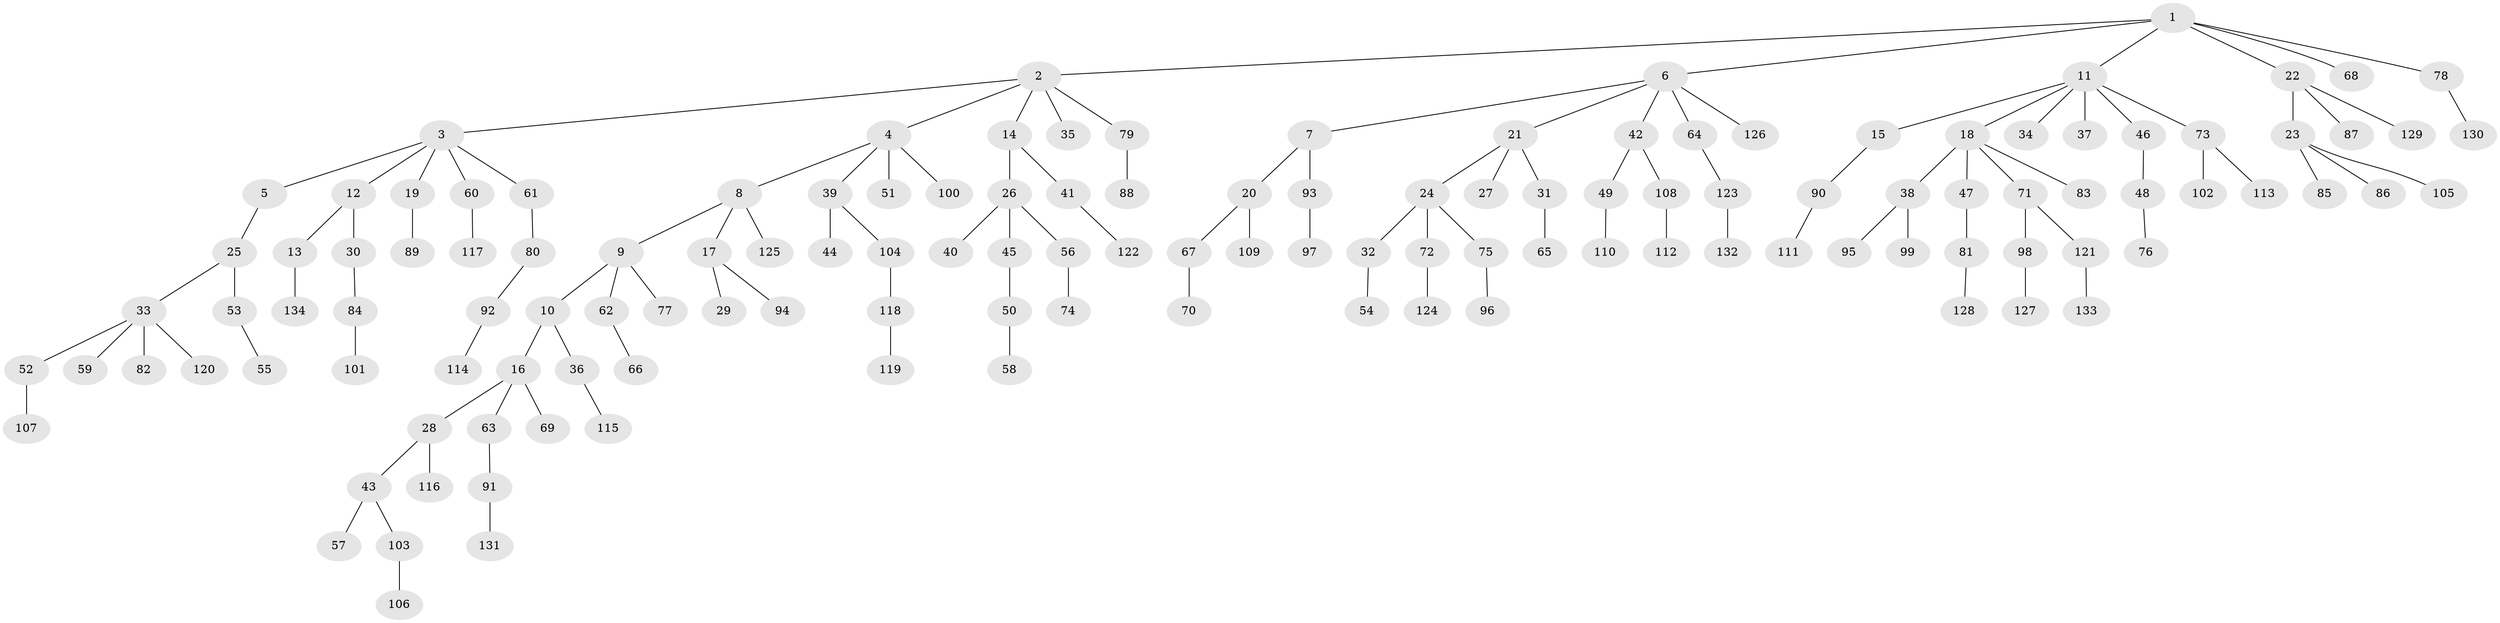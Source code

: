 // coarse degree distribution, {5: 0.043010752688172046, 6: 0.021505376344086023, 4: 0.043010752688172046, 3: 0.12903225806451613, 7: 0.010752688172043012, 1: 0.5053763440860215, 2: 0.24731182795698925}
// Generated by graph-tools (version 1.1) at 2025/52/02/27/25 19:52:13]
// undirected, 134 vertices, 133 edges
graph export_dot {
graph [start="1"]
  node [color=gray90,style=filled];
  1;
  2;
  3;
  4;
  5;
  6;
  7;
  8;
  9;
  10;
  11;
  12;
  13;
  14;
  15;
  16;
  17;
  18;
  19;
  20;
  21;
  22;
  23;
  24;
  25;
  26;
  27;
  28;
  29;
  30;
  31;
  32;
  33;
  34;
  35;
  36;
  37;
  38;
  39;
  40;
  41;
  42;
  43;
  44;
  45;
  46;
  47;
  48;
  49;
  50;
  51;
  52;
  53;
  54;
  55;
  56;
  57;
  58;
  59;
  60;
  61;
  62;
  63;
  64;
  65;
  66;
  67;
  68;
  69;
  70;
  71;
  72;
  73;
  74;
  75;
  76;
  77;
  78;
  79;
  80;
  81;
  82;
  83;
  84;
  85;
  86;
  87;
  88;
  89;
  90;
  91;
  92;
  93;
  94;
  95;
  96;
  97;
  98;
  99;
  100;
  101;
  102;
  103;
  104;
  105;
  106;
  107;
  108;
  109;
  110;
  111;
  112;
  113;
  114;
  115;
  116;
  117;
  118;
  119;
  120;
  121;
  122;
  123;
  124;
  125;
  126;
  127;
  128;
  129;
  130;
  131;
  132;
  133;
  134;
  1 -- 2;
  1 -- 6;
  1 -- 11;
  1 -- 22;
  1 -- 68;
  1 -- 78;
  2 -- 3;
  2 -- 4;
  2 -- 14;
  2 -- 35;
  2 -- 79;
  3 -- 5;
  3 -- 12;
  3 -- 19;
  3 -- 60;
  3 -- 61;
  4 -- 8;
  4 -- 39;
  4 -- 51;
  4 -- 100;
  5 -- 25;
  6 -- 7;
  6 -- 21;
  6 -- 42;
  6 -- 64;
  6 -- 126;
  7 -- 20;
  7 -- 93;
  8 -- 9;
  8 -- 17;
  8 -- 125;
  9 -- 10;
  9 -- 62;
  9 -- 77;
  10 -- 16;
  10 -- 36;
  11 -- 15;
  11 -- 18;
  11 -- 34;
  11 -- 37;
  11 -- 46;
  11 -- 73;
  12 -- 13;
  12 -- 30;
  13 -- 134;
  14 -- 26;
  14 -- 41;
  15 -- 90;
  16 -- 28;
  16 -- 63;
  16 -- 69;
  17 -- 29;
  17 -- 94;
  18 -- 38;
  18 -- 47;
  18 -- 71;
  18 -- 83;
  19 -- 89;
  20 -- 67;
  20 -- 109;
  21 -- 24;
  21 -- 27;
  21 -- 31;
  22 -- 23;
  22 -- 87;
  22 -- 129;
  23 -- 85;
  23 -- 86;
  23 -- 105;
  24 -- 32;
  24 -- 72;
  24 -- 75;
  25 -- 33;
  25 -- 53;
  26 -- 40;
  26 -- 45;
  26 -- 56;
  28 -- 43;
  28 -- 116;
  30 -- 84;
  31 -- 65;
  32 -- 54;
  33 -- 52;
  33 -- 59;
  33 -- 82;
  33 -- 120;
  36 -- 115;
  38 -- 95;
  38 -- 99;
  39 -- 44;
  39 -- 104;
  41 -- 122;
  42 -- 49;
  42 -- 108;
  43 -- 57;
  43 -- 103;
  45 -- 50;
  46 -- 48;
  47 -- 81;
  48 -- 76;
  49 -- 110;
  50 -- 58;
  52 -- 107;
  53 -- 55;
  56 -- 74;
  60 -- 117;
  61 -- 80;
  62 -- 66;
  63 -- 91;
  64 -- 123;
  67 -- 70;
  71 -- 98;
  71 -- 121;
  72 -- 124;
  73 -- 102;
  73 -- 113;
  75 -- 96;
  78 -- 130;
  79 -- 88;
  80 -- 92;
  81 -- 128;
  84 -- 101;
  90 -- 111;
  91 -- 131;
  92 -- 114;
  93 -- 97;
  98 -- 127;
  103 -- 106;
  104 -- 118;
  108 -- 112;
  118 -- 119;
  121 -- 133;
  123 -- 132;
}
